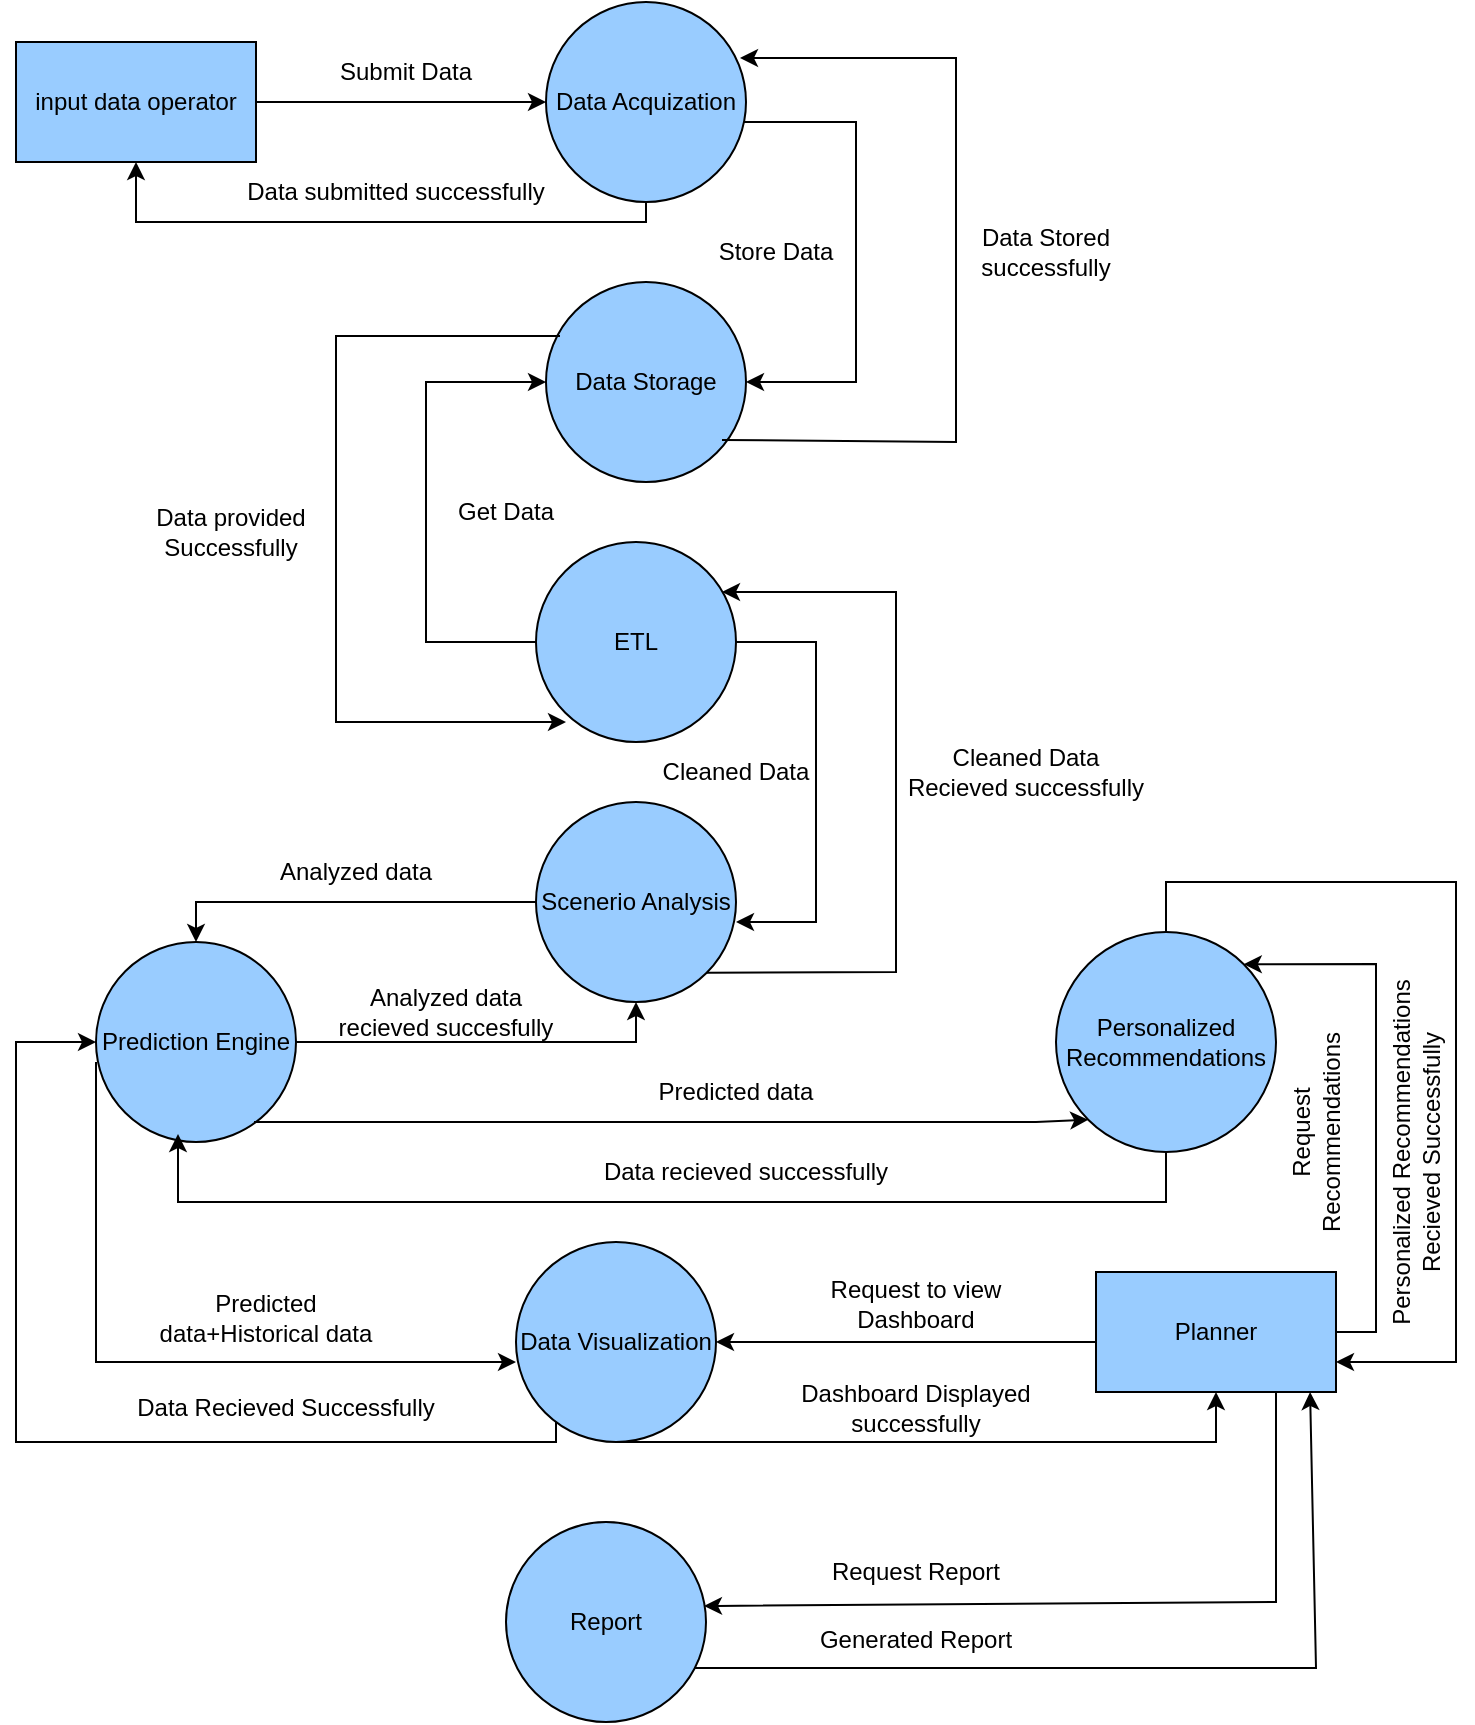 <mxfile version="24.7.17">
  <diagram name="Page-1" id="ipy6pIhtTc77U0XnorvN">
    <mxGraphModel dx="1120" dy="532" grid="1" gridSize="10" guides="1" tooltips="1" connect="1" arrows="1" fold="1" page="1" pageScale="1" pageWidth="850" pageHeight="1100" math="0" shadow="0">
      <root>
        <mxCell id="0" />
        <mxCell id="1" parent="0" />
        <mxCell id="dOBhgkOG1SsTnUNySuO0-16" value="" style="edgeStyle=orthogonalEdgeStyle;rounded=0;orthogonalLoop=1;jettySize=auto;html=1;" parent="1" source="dOBhgkOG1SsTnUNySuO0-1" edge="1">
          <mxGeometry relative="1" as="geometry">
            <mxPoint x="345" y="130" as="targetPoint" />
          </mxGeometry>
        </mxCell>
        <mxCell id="dOBhgkOG1SsTnUNySuO0-1" value="input data operator" style="rounded=0;whiteSpace=wrap;html=1;fillColor=#99CCFF;" parent="1" vertex="1">
          <mxGeometry x="80" y="100" width="120" height="60" as="geometry" />
        </mxCell>
        <mxCell id="dOBhgkOG1SsTnUNySuO0-18" value="" style="edgeStyle=orthogonalEdgeStyle;rounded=0;orthogonalLoop=1;jettySize=auto;html=1;entryX=0.5;entryY=1;entryDx=0;entryDy=0;" parent="1" source="dOBhgkOG1SsTnUNySuO0-2" target="dOBhgkOG1SsTnUNySuO0-1" edge="1">
          <mxGeometry relative="1" as="geometry">
            <mxPoint x="130" y="190" as="targetPoint" />
            <Array as="points">
              <mxPoint x="395" y="190" />
              <mxPoint x="140" y="190" />
            </Array>
          </mxGeometry>
        </mxCell>
        <mxCell id="dOBhgkOG1SsTnUNySuO0-22" value="" style="edgeStyle=orthogonalEdgeStyle;rounded=0;orthogonalLoop=1;jettySize=auto;html=1;entryX=1;entryY=0.5;entryDx=0;entryDy=0;" parent="1" source="dOBhgkOG1SsTnUNySuO0-2" target="dOBhgkOG1SsTnUNySuO0-3" edge="1">
          <mxGeometry relative="1" as="geometry">
            <mxPoint x="500" y="280" as="targetPoint" />
            <Array as="points">
              <mxPoint x="500" y="140" />
              <mxPoint x="500" y="270" />
            </Array>
          </mxGeometry>
        </mxCell>
        <mxCell id="dOBhgkOG1SsTnUNySuO0-2" value="Data Acquization" style="ellipse;whiteSpace=wrap;html=1;aspect=fixed;fillColor=#99CCFF;" parent="1" vertex="1">
          <mxGeometry x="345" y="80" width="100" height="100" as="geometry" />
        </mxCell>
        <mxCell id="dOBhgkOG1SsTnUNySuO0-3" value="Data Storage" style="ellipse;whiteSpace=wrap;html=1;aspect=fixed;fillColor=#99CCFF;" parent="1" vertex="1">
          <mxGeometry x="345" y="220" width="100" height="100" as="geometry" />
        </mxCell>
        <mxCell id="dOBhgkOG1SsTnUNySuO0-4" value="ETL" style="ellipse;whiteSpace=wrap;html=1;aspect=fixed;fillColor=#99CCFF;" parent="1" vertex="1">
          <mxGeometry x="340" y="350" width="100" height="100" as="geometry" />
        </mxCell>
        <mxCell id="dOBhgkOG1SsTnUNySuO0-5" value="Scenerio Analysis" style="ellipse;whiteSpace=wrap;html=1;aspect=fixed;fillColor=#99CCFF;" parent="1" vertex="1">
          <mxGeometry x="340" y="480" width="100" height="100" as="geometry" />
        </mxCell>
        <mxCell id="dOBhgkOG1SsTnUNySuO0-6" value="Prediction Engine" style="ellipse;whiteSpace=wrap;html=1;aspect=fixed;fillColor=#99CCFF;" parent="1" vertex="1">
          <mxGeometry x="120" y="550" width="100" height="100" as="geometry" />
        </mxCell>
        <mxCell id="dOBhgkOG1SsTnUNySuO0-7" value="Personalized Recommendations" style="ellipse;whiteSpace=wrap;html=1;aspect=fixed;fillColor=#99CCFF;" parent="1" vertex="1">
          <mxGeometry x="600" y="545" width="110" height="110" as="geometry" />
        </mxCell>
        <mxCell id="dOBhgkOG1SsTnUNySuO0-8" value="Data Visualization" style="ellipse;whiteSpace=wrap;html=1;aspect=fixed;fillColor=#99CCFF;" parent="1" vertex="1">
          <mxGeometry x="330" y="700" width="100" height="100" as="geometry" />
        </mxCell>
        <mxCell id="dOBhgkOG1SsTnUNySuO0-9" value="Report" style="ellipse;whiteSpace=wrap;html=1;aspect=fixed;fillColor=#99CCFF;" parent="1" vertex="1">
          <mxGeometry x="325" y="840" width="100" height="100" as="geometry" />
        </mxCell>
        <mxCell id="dOBhgkOG1SsTnUNySuO0-10" value="Planner" style="rounded=0;whiteSpace=wrap;html=1;fillColor=#99CCFF;" parent="1" vertex="1">
          <mxGeometry x="620" y="715" width="120" height="60" as="geometry" />
        </mxCell>
        <mxCell id="dOBhgkOG1SsTnUNySuO0-19" value="Submit Data" style="text;html=1;align=center;verticalAlign=middle;whiteSpace=wrap;rounded=0;" parent="1" vertex="1">
          <mxGeometry x="240" y="100" width="70" height="30" as="geometry" />
        </mxCell>
        <mxCell id="dOBhgkOG1SsTnUNySuO0-20" value="Data submitted successfully" style="text;html=1;align=center;verticalAlign=middle;whiteSpace=wrap;rounded=0;" parent="1" vertex="1">
          <mxGeometry x="180" y="160" width="180" height="30" as="geometry" />
        </mxCell>
        <mxCell id="dOBhgkOG1SsTnUNySuO0-23" value="Store Data" style="text;html=1;align=center;verticalAlign=middle;whiteSpace=wrap;rounded=0;" parent="1" vertex="1">
          <mxGeometry x="425" y="190" width="70" height="30" as="geometry" />
        </mxCell>
        <mxCell id="dOBhgkOG1SsTnUNySuO0-26" value="" style="endArrow=classic;html=1;rounded=0;entryX=0.97;entryY=0.28;entryDx=0;entryDy=0;entryPerimeter=0;exitX=0.88;exitY=0.79;exitDx=0;exitDy=0;exitPerimeter=0;" parent="1" source="dOBhgkOG1SsTnUNySuO0-3" target="dOBhgkOG1SsTnUNySuO0-2" edge="1">
          <mxGeometry width="50" height="50" relative="1" as="geometry">
            <mxPoint x="440" y="300" as="sourcePoint" />
            <mxPoint x="550" y="100" as="targetPoint" />
            <Array as="points">
              <mxPoint x="550" y="300" />
              <mxPoint x="550" y="108" />
            </Array>
          </mxGeometry>
        </mxCell>
        <mxCell id="dOBhgkOG1SsTnUNySuO0-27" value="Data Stored successfully" style="text;html=1;align=center;verticalAlign=middle;whiteSpace=wrap;rounded=0;" parent="1" vertex="1">
          <mxGeometry x="530" y="190" width="130" height="30" as="geometry" />
        </mxCell>
        <mxCell id="dOBhgkOG1SsTnUNySuO0-29" value="Cleaned Data" style="text;html=1;align=center;verticalAlign=middle;whiteSpace=wrap;rounded=0;" parent="1" vertex="1">
          <mxGeometry x="400" y="450" width="80" height="30" as="geometry" />
        </mxCell>
        <mxCell id="dOBhgkOG1SsTnUNySuO0-31" value="Data provided Successfully" style="text;html=1;align=center;verticalAlign=middle;whiteSpace=wrap;rounded=0;" parent="1" vertex="1">
          <mxGeometry x="135" y="330" width="105" height="30" as="geometry" />
        </mxCell>
        <mxCell id="dOBhgkOG1SsTnUNySuO0-32" value="" style="endArrow=classic;html=1;rounded=0;exitX=0;exitY=0.5;exitDx=0;exitDy=0;entryX=0;entryY=0.5;entryDx=0;entryDy=0;" parent="1" edge="1">
          <mxGeometry width="50" height="50" relative="1" as="geometry">
            <mxPoint x="340" y="400" as="sourcePoint" />
            <mxPoint x="345" y="270" as="targetPoint" />
            <Array as="points">
              <mxPoint x="300" y="400" />
              <mxPoint x="285" y="400" />
              <mxPoint x="285" y="360" />
              <mxPoint x="285" y="310" />
              <mxPoint x="285" y="270" />
            </Array>
          </mxGeometry>
        </mxCell>
        <mxCell id="dOBhgkOG1SsTnUNySuO0-33" value="" style="endArrow=classic;html=1;rounded=0;exitX=0.07;exitY=0.27;exitDx=0;exitDy=0;exitPerimeter=0;" parent="1" source="dOBhgkOG1SsTnUNySuO0-3" edge="1">
          <mxGeometry width="50" height="50" relative="1" as="geometry">
            <mxPoint x="400" y="390" as="sourcePoint" />
            <mxPoint x="355" y="440" as="targetPoint" />
            <Array as="points">
              <mxPoint x="240" y="247" />
              <mxPoint x="240" y="440" />
            </Array>
          </mxGeometry>
        </mxCell>
        <mxCell id="dOBhgkOG1SsTnUNySuO0-34" value="" style="endArrow=classic;html=1;rounded=0;exitX=1;exitY=0.5;exitDx=0;exitDy=0;" parent="1" source="dOBhgkOG1SsTnUNySuO0-4" edge="1">
          <mxGeometry width="50" height="50" relative="1" as="geometry">
            <mxPoint x="400" y="390" as="sourcePoint" />
            <mxPoint x="440" y="540" as="targetPoint" />
            <Array as="points">
              <mxPoint x="480" y="400" />
              <mxPoint x="480" y="470" />
              <mxPoint x="480" y="540" />
            </Array>
          </mxGeometry>
        </mxCell>
        <mxCell id="dOBhgkOG1SsTnUNySuO0-35" value="" style="endArrow=classic;html=1;rounded=0;exitX=1;exitY=1;exitDx=0;exitDy=0;entryX=0.93;entryY=0.25;entryDx=0;entryDy=0;entryPerimeter=0;" parent="1" source="dOBhgkOG1SsTnUNySuO0-5" target="dOBhgkOG1SsTnUNySuO0-4" edge="1">
          <mxGeometry width="50" height="50" relative="1" as="geometry">
            <mxPoint x="400" y="390" as="sourcePoint" />
            <mxPoint x="520" y="370" as="targetPoint" />
            <Array as="points">
              <mxPoint x="520" y="565" />
              <mxPoint x="520" y="375" />
            </Array>
          </mxGeometry>
        </mxCell>
        <mxCell id="dOBhgkOG1SsTnUNySuO0-36" value="Cleaned Data&lt;br&gt;Recieved successfully" style="text;html=1;align=center;verticalAlign=middle;whiteSpace=wrap;rounded=0;" parent="1" vertex="1">
          <mxGeometry x="520" y="450" width="130" height="30" as="geometry" />
        </mxCell>
        <mxCell id="dOBhgkOG1SsTnUNySuO0-37" value="" style="endArrow=classic;html=1;rounded=0;entryX=0.5;entryY=0;entryDx=0;entryDy=0;exitX=0;exitY=0.5;exitDx=0;exitDy=0;" parent="1" source="dOBhgkOG1SsTnUNySuO0-5" target="dOBhgkOG1SsTnUNySuO0-6" edge="1">
          <mxGeometry width="50" height="50" relative="1" as="geometry">
            <mxPoint x="330" y="530" as="sourcePoint" />
            <mxPoint x="280" y="610" as="targetPoint" />
            <Array as="points">
              <mxPoint x="220" y="530" />
              <mxPoint x="170" y="530" />
            </Array>
          </mxGeometry>
        </mxCell>
        <mxCell id="dOBhgkOG1SsTnUNySuO0-38" value="Analyzed data" style="text;html=1;align=center;verticalAlign=middle;whiteSpace=wrap;rounded=0;" parent="1" vertex="1">
          <mxGeometry x="210" y="500" width="80" height="30" as="geometry" />
        </mxCell>
        <mxCell id="dOBhgkOG1SsTnUNySuO0-39" value="" style="endArrow=classic;html=1;rounded=0;exitX=1;exitY=0.5;exitDx=0;exitDy=0;entryX=0.5;entryY=1;entryDx=0;entryDy=0;" parent="1" source="dOBhgkOG1SsTnUNySuO0-6" target="dOBhgkOG1SsTnUNySuO0-5" edge="1">
          <mxGeometry width="50" height="50" relative="1" as="geometry">
            <mxPoint x="400" y="590" as="sourcePoint" />
            <mxPoint x="430" y="610" as="targetPoint" />
            <Array as="points">
              <mxPoint x="390" y="600" />
            </Array>
          </mxGeometry>
        </mxCell>
        <mxCell id="dOBhgkOG1SsTnUNySuO0-40" value="Analyzed data recieved succesfully" style="text;html=1;align=center;verticalAlign=middle;whiteSpace=wrap;rounded=0;" parent="1" vertex="1">
          <mxGeometry x="240" y="570" width="110" height="30" as="geometry" />
        </mxCell>
        <mxCell id="dOBhgkOG1SsTnUNySuO0-41" value="" style="endArrow=classic;html=1;rounded=0;entryX=0;entryY=1;entryDx=0;entryDy=0;exitX=0.79;exitY=0.9;exitDx=0;exitDy=0;exitPerimeter=0;" parent="1" source="dOBhgkOG1SsTnUNySuO0-6" target="dOBhgkOG1SsTnUNySuO0-7" edge="1">
          <mxGeometry width="50" height="50" relative="1" as="geometry">
            <mxPoint x="220" y="617" as="sourcePoint" />
            <mxPoint x="450" y="640" as="targetPoint" />
            <Array as="points">
              <mxPoint x="400" y="640" />
              <mxPoint x="510" y="640" />
              <mxPoint x="590" y="640" />
            </Array>
          </mxGeometry>
        </mxCell>
        <mxCell id="dOBhgkOG1SsTnUNySuO0-42" value="Predicted data" style="text;html=1;align=center;verticalAlign=middle;whiteSpace=wrap;rounded=0;" parent="1" vertex="1">
          <mxGeometry x="400" y="610" width="80" height="30" as="geometry" />
        </mxCell>
        <mxCell id="dOBhgkOG1SsTnUNySuO0-43" value="" style="endArrow=classic;html=1;rounded=0;exitX=0.5;exitY=1;exitDx=0;exitDy=0;entryX=0.41;entryY=0.96;entryDx=0;entryDy=0;entryPerimeter=0;" parent="1" source="dOBhgkOG1SsTnUNySuO0-7" target="dOBhgkOG1SsTnUNySuO0-6" edge="1">
          <mxGeometry width="50" height="50" relative="1" as="geometry">
            <mxPoint x="400" y="690" as="sourcePoint" />
            <mxPoint x="160" y="680" as="targetPoint" />
            <Array as="points">
              <mxPoint x="655" y="680" />
              <mxPoint x="410" y="680" />
              <mxPoint x="161" y="680" />
            </Array>
          </mxGeometry>
        </mxCell>
        <mxCell id="dOBhgkOG1SsTnUNySuO0-44" value="Data recieved successfully" style="text;html=1;align=center;verticalAlign=middle;whiteSpace=wrap;rounded=0;" parent="1" vertex="1">
          <mxGeometry x="370" y="650" width="150" height="30" as="geometry" />
        </mxCell>
        <mxCell id="dOBhgkOG1SsTnUNySuO0-45" value="" style="endArrow=classic;html=1;rounded=0;exitX=0;exitY=0.583;exitDx=0;exitDy=0;entryX=1;entryY=0.5;entryDx=0;entryDy=0;exitPerimeter=0;" parent="1" source="dOBhgkOG1SsTnUNySuO0-10" target="dOBhgkOG1SsTnUNySuO0-8" edge="1">
          <mxGeometry width="50" height="50" relative="1" as="geometry">
            <mxPoint x="400" y="690" as="sourcePoint" />
            <mxPoint x="450" y="640" as="targetPoint" />
          </mxGeometry>
        </mxCell>
        <mxCell id="dOBhgkOG1SsTnUNySuO0-46" value="Request to view Dashboard" style="text;html=1;align=center;verticalAlign=middle;whiteSpace=wrap;rounded=0;" parent="1" vertex="1">
          <mxGeometry x="480" y="716" width="100" height="30" as="geometry" />
        </mxCell>
        <mxCell id="dOBhgkOG1SsTnUNySuO0-47" value="" style="endArrow=classic;html=1;rounded=0;exitX=0.5;exitY=1;exitDx=0;exitDy=0;entryX=0.5;entryY=1;entryDx=0;entryDy=0;" parent="1" source="dOBhgkOG1SsTnUNySuO0-8" target="dOBhgkOG1SsTnUNySuO0-10" edge="1">
          <mxGeometry width="50" height="50" relative="1" as="geometry">
            <mxPoint x="400" y="690" as="sourcePoint" />
            <mxPoint x="690" y="800" as="targetPoint" />
            <Array as="points">
              <mxPoint x="680" y="800" />
            </Array>
          </mxGeometry>
        </mxCell>
        <mxCell id="dOBhgkOG1SsTnUNySuO0-49" value="Dashboard Displayed successfully" style="text;html=1;align=center;verticalAlign=middle;whiteSpace=wrap;rounded=0;" parent="1" vertex="1">
          <mxGeometry x="465" y="768" width="130" height="30" as="geometry" />
        </mxCell>
        <mxCell id="dOBhgkOG1SsTnUNySuO0-50" value="" style="endArrow=classic;html=1;rounded=0;entryX=0.99;entryY=0.42;entryDx=0;entryDy=0;entryPerimeter=0;exitX=0.75;exitY=1;exitDx=0;exitDy=0;" parent="1" source="dOBhgkOG1SsTnUNySuO0-10" target="dOBhgkOG1SsTnUNySuO0-9" edge="1">
          <mxGeometry width="50" height="50" relative="1" as="geometry">
            <mxPoint x="710" y="780" as="sourcePoint" />
            <mxPoint x="430" y="900" as="targetPoint" />
            <Array as="points">
              <mxPoint x="710" y="880" />
            </Array>
          </mxGeometry>
        </mxCell>
        <mxCell id="dOBhgkOG1SsTnUNySuO0-51" value="Request Report" style="text;html=1;align=center;verticalAlign=middle;whiteSpace=wrap;rounded=0;" parent="1" vertex="1">
          <mxGeometry x="480" y="850" width="100" height="30" as="geometry" />
        </mxCell>
        <mxCell id="dOBhgkOG1SsTnUNySuO0-52" value="" style="endArrow=classic;html=1;rounded=0;exitX=0.94;exitY=0.73;exitDx=0;exitDy=0;exitPerimeter=0;entryX=0.892;entryY=1;entryDx=0;entryDy=0;entryPerimeter=0;" parent="1" source="dOBhgkOG1SsTnUNySuO0-9" target="dOBhgkOG1SsTnUNySuO0-10" edge="1">
          <mxGeometry width="50" height="50" relative="1" as="geometry">
            <mxPoint x="400" y="790" as="sourcePoint" />
            <mxPoint x="740" y="913" as="targetPoint" />
            <Array as="points">
              <mxPoint x="730" y="913" />
            </Array>
          </mxGeometry>
        </mxCell>
        <mxCell id="dOBhgkOG1SsTnUNySuO0-53" value="Generated Report" style="text;html=1;align=center;verticalAlign=middle;whiteSpace=wrap;rounded=0;" parent="1" vertex="1">
          <mxGeometry x="480" y="884" width="100" height="30" as="geometry" />
        </mxCell>
        <mxCell id="dOBhgkOG1SsTnUNySuO0-54" value="" style="endArrow=classic;html=1;rounded=0;" parent="1" edge="1">
          <mxGeometry width="50" height="50" relative="1" as="geometry">
            <mxPoint x="120" y="610" as="sourcePoint" />
            <mxPoint x="330" y="760" as="targetPoint" />
            <Array as="points">
              <mxPoint x="120" y="760" />
            </Array>
          </mxGeometry>
        </mxCell>
        <mxCell id="dOBhgkOG1SsTnUNySuO0-55" value="Predicted data+Historical data" style="text;html=1;align=center;verticalAlign=middle;whiteSpace=wrap;rounded=0;" parent="1" vertex="1">
          <mxGeometry x="150" y="723" width="110" height="30" as="geometry" />
        </mxCell>
        <mxCell id="dOBhgkOG1SsTnUNySuO0-56" value="" style="endArrow=classic;html=1;rounded=0;entryX=0;entryY=0.5;entryDx=0;entryDy=0;" parent="1" target="dOBhgkOG1SsTnUNySuO0-6" edge="1">
          <mxGeometry width="50" height="50" relative="1" as="geometry">
            <mxPoint x="350" y="790" as="sourcePoint" />
            <mxPoint x="80" y="800" as="targetPoint" />
            <Array as="points">
              <mxPoint x="350" y="800" />
              <mxPoint x="320" y="800" />
              <mxPoint x="230" y="800" />
              <mxPoint x="80" y="800" />
              <mxPoint x="80" y="600" />
            </Array>
          </mxGeometry>
        </mxCell>
        <mxCell id="dOBhgkOG1SsTnUNySuO0-57" value="Data Recieved Successfully" style="text;html=1;align=center;verticalAlign=middle;whiteSpace=wrap;rounded=0;" parent="1" vertex="1">
          <mxGeometry x="135" y="768" width="160" height="30" as="geometry" />
        </mxCell>
        <mxCell id="jsJaA-2YyFH9rZi9u7nk-1" value="Get Data" style="text;html=1;align=center;verticalAlign=middle;whiteSpace=wrap;rounded=0;" vertex="1" parent="1">
          <mxGeometry x="290" y="320" width="70" height="30" as="geometry" />
        </mxCell>
        <mxCell id="jsJaA-2YyFH9rZi9u7nk-4" value="" style="endArrow=classic;html=1;rounded=0;exitX=1;exitY=0.5;exitDx=0;exitDy=0;entryX=1;entryY=0;entryDx=0;entryDy=0;" edge="1" parent="1" source="dOBhgkOG1SsTnUNySuO0-10" target="dOBhgkOG1SsTnUNySuO0-7">
          <mxGeometry width="50" height="50" relative="1" as="geometry">
            <mxPoint x="400" y="800" as="sourcePoint" />
            <mxPoint x="760" y="550" as="targetPoint" />
            <Array as="points">
              <mxPoint x="760" y="745" />
              <mxPoint x="760" y="561" />
            </Array>
          </mxGeometry>
        </mxCell>
        <mxCell id="jsJaA-2YyFH9rZi9u7nk-5" value="Request Recommendations" style="text;html=1;align=center;verticalAlign=middle;whiteSpace=wrap;rounded=0;rotation=-90;" vertex="1" parent="1">
          <mxGeometry x="680" y="630" width="100" height="30" as="geometry" />
        </mxCell>
        <mxCell id="jsJaA-2YyFH9rZi9u7nk-6" value="" style="endArrow=classic;html=1;rounded=0;exitX=0.5;exitY=0;exitDx=0;exitDy=0;entryX=1;entryY=0.75;entryDx=0;entryDy=0;" edge="1" parent="1" source="dOBhgkOG1SsTnUNySuO0-7" target="dOBhgkOG1SsTnUNySuO0-10">
          <mxGeometry width="50" height="50" relative="1" as="geometry">
            <mxPoint x="400" y="600" as="sourcePoint" />
            <mxPoint x="800" y="760" as="targetPoint" />
            <Array as="points">
              <mxPoint x="655" y="520" />
              <mxPoint x="800" y="520" />
              <mxPoint x="800" y="760" />
            </Array>
          </mxGeometry>
        </mxCell>
        <mxCell id="jsJaA-2YyFH9rZi9u7nk-7" value="Personalized Recommendations Recieved Successfully" style="text;html=1;align=center;verticalAlign=middle;whiteSpace=wrap;rounded=0;rotation=-90;" vertex="1" parent="1">
          <mxGeometry x="670" y="640" width="220" height="30" as="geometry" />
        </mxCell>
      </root>
    </mxGraphModel>
  </diagram>
</mxfile>
